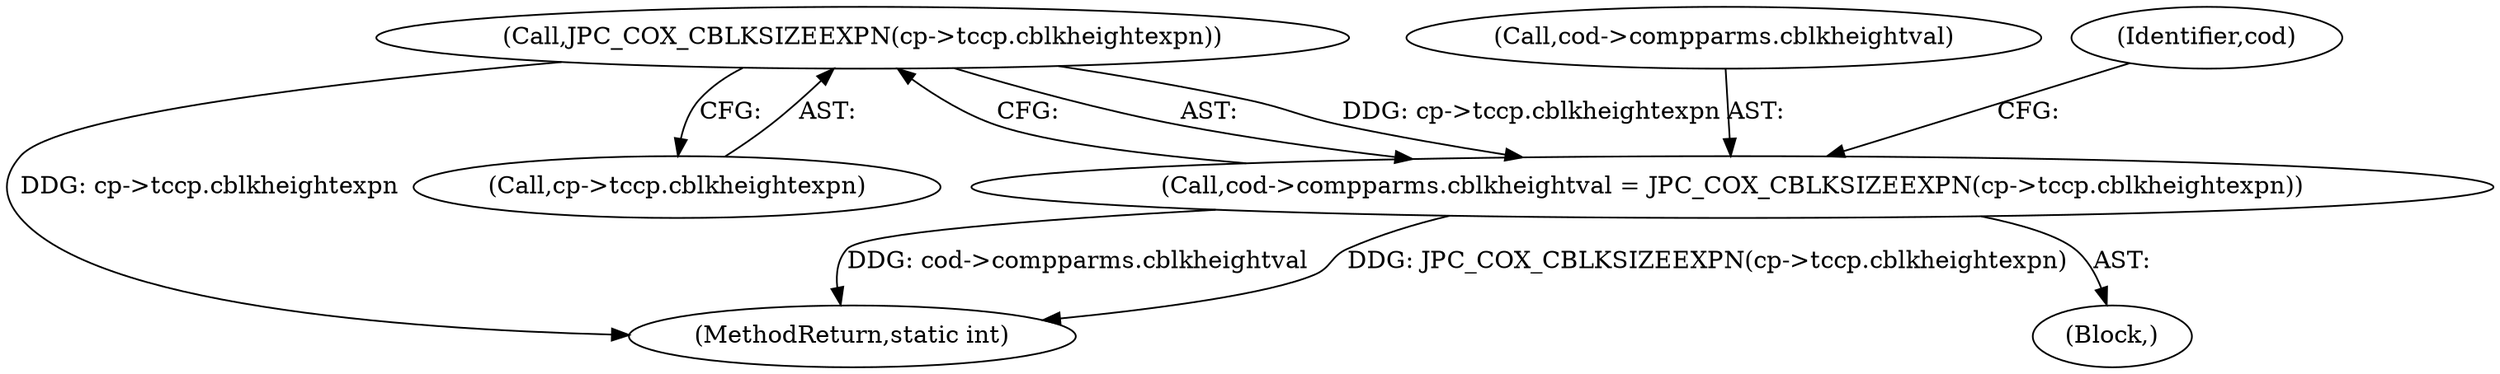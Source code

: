 digraph "0_jasper_d42b2388f7f8e0332c846675133acea151fc557a_38@pointer" {
"1000785" [label="(Call,JPC_COX_CBLKSIZEEXPN(cp->tccp.cblkheightexpn))"];
"1000779" [label="(Call,cod->compparms.cblkheightval = JPC_COX_CBLKSIZEEXPN(cp->tccp.cblkheightexpn))"];
"1000779" [label="(Call,cod->compparms.cblkheightval = JPC_COX_CBLKSIZEEXPN(cp->tccp.cblkheightexpn))"];
"1001187" [label="(MethodReturn,static int)"];
"1000785" [label="(Call,JPC_COX_CBLKSIZEEXPN(cp->tccp.cblkheightexpn))"];
"1000786" [label="(Call,cp->tccp.cblkheightexpn)"];
"1000780" [label="(Call,cod->compparms.cblkheightval)"];
"1000106" [label="(Block,)"];
"1000794" [label="(Identifier,cod)"];
"1000785" -> "1000779"  [label="AST: "];
"1000785" -> "1000786"  [label="CFG: "];
"1000786" -> "1000785"  [label="AST: "];
"1000779" -> "1000785"  [label="CFG: "];
"1000785" -> "1001187"  [label="DDG: cp->tccp.cblkheightexpn"];
"1000785" -> "1000779"  [label="DDG: cp->tccp.cblkheightexpn"];
"1000779" -> "1000106"  [label="AST: "];
"1000780" -> "1000779"  [label="AST: "];
"1000794" -> "1000779"  [label="CFG: "];
"1000779" -> "1001187"  [label="DDG: JPC_COX_CBLKSIZEEXPN(cp->tccp.cblkheightexpn)"];
"1000779" -> "1001187"  [label="DDG: cod->compparms.cblkheightval"];
}
